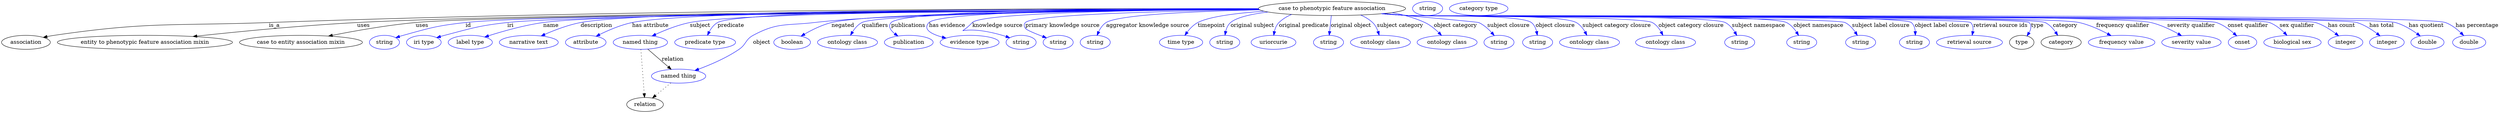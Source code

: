 digraph {
	graph [bb="0,0,6396.4,283"];
	node [label="\N"];
	"case to phenotypic feature association"	[height=0.5,
		label="case to phenotypic feature association",
		pos="3408.4,265",
		width=5.2356];
	association	[height=0.5,
		pos="62.394,178",
		width=1.7332];
	"case to phenotypic feature association" -> association	[label=is_a,
		lp="699.39,221.5",
		pos="e,106.72,190.73 3219.7,264.62 2777.1,265.42 1637.1,263.6 685.39,229 440.23,220.09 377.12,231.65 134.39,196 128.61,195.15 122.62,\
194.07 116.66,192.86"];
	"entity to phenotypic feature association mixin"	[height=0.5,
		pos="367.39,178",
		width=6.2286];
	"case to phenotypic feature association" -> "entity to phenotypic feature association mixin"	[label=uses,
		lp="927.89,221.5",
		pos="e,490.62,193.08 3220.5,263.26 2719.6,260.98 1360.2,252.73 911.39,229 770.99,221.57 610.77,205.98 500.77,194.17"];
	"case to entity association mixin"	[height=0.5,
		pos="767.39,178",
		width=4.3691];
	"case to phenotypic feature association" -> "case to entity association mixin"	[label=uses,
		lp="1077.9,221.5",
		pos="e,837.98,194.14 3221.1,262.86 2702.7,259.48 1273.4,248.49 1061.4,229 988.65,222.31 906.79,207.81 847.96,196.14"];
	id	[color=blue,
		height=0.5,
		label=string,
		pos="981.39,178",
		width=1.0652];
	"case to phenotypic feature association" -> id	[color=blue,
		label=id,
		lp="1196.4,221.5",
		pos="e,1010.4,189.98 3220.6,263.06 2721.7,260.27 1388,250.85 1189.4,229 1117.2,221.06 1099.3,215.5 1029.4,196 1026.3,195.13 1023.1,194.17 \
1019.9,193.15",
		style=solid];
	iri	[color=blue,
		height=0.5,
		label="iri type",
		pos="1082.4,178",
		width=1.2277];
	"case to phenotypic feature association" -> iri	[color=blue,
		label=iri,
		lp="1303.4,221.5",
		pos="e,1115.3,190.16 3220.9,262.9 2739.3,259.78 1483.4,249.76 1295.4,229 1223.2,221.03 1205.6,214.45 1135.4,196 1132,195.11 1128.5,194.14 \
1125.1,193.12",
		style=solid];
	name	[color=blue,
		height=0.5,
		label="label type",
		pos="1201.4,178",
		width=1.5707];
	"case to phenotypic feature association" -> name	[color=blue,
		label=name,
		lp="1407.4,221.5",
		pos="e,1238.2,191.79 3220.5,263.37 2753.6,261.44 1565.4,254.08 1387.4,229 1338.9,222.17 1285,206.8 1247.8,194.89",
		style=solid];
	description	[color=blue,
		height=0.5,
		label="narrative text",
		pos="1351.4,178",
		width=2.0943];
	"case to phenotypic feature association" -> description	[color=blue,
		label=description,
		lp="1523.9,221.5",
		pos="e,1382.8,194.41 3219.8,264.24 2768.3,264.3 1650.4,261.14 1483.4,229 1451.7,222.9 1417.7,209.85 1392.1,198.61",
		style=solid];
	"has attribute"	[color=blue,
		height=0.5,
		label=attribute,
		pos="1496.4,178",
		width=1.4443];
	"case to phenotypic feature association" -> "has attribute"	[color=blue,
		label="has attribute",
		lp="1662.4,221.5",
		pos="e,1522.9,193.56 3219.7,264.33 2790.9,264.51 1768.8,261.48 1615.4,229 1586.1,222.8 1555,209.45 1531.9,198.11",
		style=solid];
	subject	[color=blue,
		height=0.5,
		label="named thing",
		pos="1636.4,178",
		width=1.9318];
	"case to phenotypic feature association" -> subject	[color=blue,
		label=subject,
		lp="1789.4,221.5",
		pos="e,1666.3,194.26 3220,263.73 2818.3,262.6 1902.6,256.96 1763.4,229 1732.8,222.86 1700.2,209.83 1675.6,198.61",
		style=solid];
	predicate	[color=blue,
		height=0.5,
		label="predicate type",
		pos="1802.4,178",
		width=2.1665];
	"case to phenotypic feature association" -> predicate	[color=blue,
		label=predicate,
		lp="1868.4,221.5",
		pos="e,1808.4,196.14 3219.8,264.52 2814.8,264.99 1893.8,262.35 1834.4,229 1825,223.7 1817.9,214.34 1812.8,205.13",
		style=solid];
	object	[color=blue,
		height=0.5,
		label="named thing",
		pos="1734.4,91",
		width=1.9318];
	"case to phenotypic feature association" -> object	[color=blue,
		label=object,
		lp="1947.4,178",
		pos="e,1776,105.47 3220.6,263.26 2908.5,261.33 2296,254.32 2081.4,229 2011,220.7 1987.7,229.78 1925.4,196 1905.5,185.21 1908.1,172.77 \
1889.4,160 1857.3,138.07 1817,120.64 1785.5,108.92",
		style=solid];
	negated	[color=blue,
		height=0.5,
		label=boolean,
		pos="2025.4,178",
		width=1.2999];
	"case to phenotypic feature association" -> negated	[color=blue,
		label=negated,
		lp="2154.4,221.5",
		pos="e,2048.1,193.98 3220.6,263.37 2889.8,261.59 2228.4,254.81 2125.4,229 2101.1,222.92 2075.9,210.29 2056.9,199.24",
		style=solid];
	qualifiers	[color=blue,
		height=0.5,
		label="ontology class",
		pos="2166.4,178",
		width=2.1304];
	"case to phenotypic feature association" -> qualifiers	[color=blue,
		label=qualifiers,
		lp="2236.9,221.5",
		pos="e,2174,196.18 3221.1,262.83 2893.7,260.19 2247.6,252.08 2203.4,229 2193.2,223.7 2185.1,214.2 2179.2,204.9",
		style=solid];
	publications	[color=blue,
		height=0.5,
		label=publication,
		pos="2323.4,178",
		width=1.7332];
	"case to phenotypic feature association" -> publications	[color=blue,
		label=publications,
		lp="2322.4,221.5",
		pos="e,2295.7,194.14 3219.6,264.91 2906.4,265.48 2310.5,262.16 2278.4,229 2269.4,219.73 2276.6,209.15 2287.6,200.12",
		style=solid];
	"has evidence"	[color=blue,
		height=0.5,
		label="evidence type",
		pos="2479.4,178",
		width=2.0943];
	"case to phenotypic feature association" -> "has evidence"	[color=blue,
		label="has evidence",
		lp="2421.9,221.5",
		pos="e,2419.1,188.92 3219.9,264.3 2929.8,263.82 2404.2,258.8 2375.4,229 2358.5,211.53 2381,199.39 2409.3,191.45",
		style=solid];
	"knowledge source"	[color=blue,
		height=0.5,
		label=string,
		pos="2611.4,178",
		width=1.0652];
	"case to phenotypic feature association" -> "knowledge source"	[color=blue,
		label="knowledge source",
		lp="2550.9,221.5",
		pos="e,2582.4,189.86 3220.6,263.45 2958.3,261.74 2511.4,255 2486.4,229 2444.1,185.03 2449.4,229.4 2563.4,196 2566.5,195.09 2569.7,194.1 \
2572.9,193.06",
		style=solid];
	"primary knowledge source"	[color=blue,
		height=0.5,
		label=string,
		pos="2706.4,178",
		width=1.0652];
	"case to phenotypic feature association" -> "primary knowledge source"	[color=blue,
		label="primary knowledge source",
		lp="2717.4,221.5",
		pos="e,2676.8,189.5 3222,262.1 2996.1,258.86 2642.9,250.39 2622.4,229 2617.8,224.18 2618.7,219.55 2622.4,214 2625.2,209.74 2646.7,200.84 \
2667.2,193.08",
		style=solid];
	"aggregator knowledge source"	[color=blue,
		height=0.5,
		label=string,
		pos="2801.4,178",
		width=1.0652];
	"case to phenotypic feature association" -> "aggregator knowledge source"	[color=blue,
		label="aggregator knowledge source",
		lp="2935.9,221.5",
		pos="e,2806.2,195.93 3223.1,261.61 3066.4,258.14 2862.3,249.67 2829.4,229 2820.7,223.56 2814.5,214.43 2810.2,205.44",
		style=solid];
	timepoint	[color=blue,
		height=0.5,
		label="time type",
		pos="3021.4,178",
		width=1.5346];
	"case to phenotypic feature association" -> timepoint	[color=blue,
		label=timepoint,
		lp="3099.4,221.5",
		pos="e,3031.1,195.93 3234,258.09 3164.7,253.31 3094.4,244.66 3064.4,229 3053.5,223.32 3044.2,213.63 3037.1,204.29",
		style=solid];
	"original subject"	[color=blue,
		height=0.5,
		label=string,
		pos="3133.4,178",
		width=1.0652];
	"case to phenotypic feature association" -> "original subject"	[color=blue,
		label="original subject",
		lp="3204.4,221.5",
		pos="e,3134,196.38 3244.6,256.06 3202.4,250.95 3164.3,242.6 3148.4,229 3141.7,223.31 3138,214.79 3135.8,206.38",
		style=solid];
	"original predicate"	[color=blue,
		height=0.5,
		label=uriorcurie,
		pos="3258.4,178",
		width=1.5887];
	"case to phenotypic feature association" -> "original predicate"	[color=blue,
		label="original predicate",
		lp="3335.9,221.5",
		pos="e,3259,196.01 3304.9,249.93 3292.9,244.84 3281.6,238.04 3272.4,229 3266.2,222.9 3262.6,214.28 3260.7,205.91",
		style=solid];
	"original object"	[color=blue,
		height=0.5,
		label=string,
		pos="3399.4,178",
		width=1.0652];
	"case to phenotypic feature association" -> "original object"	[color=blue,
		label="original object",
		lp="3456.9,221.5",
		pos="e,3401.2,196.18 3406.6,246.8 3405.3,235.16 3403.7,219.55 3402.3,206.24",
		style=solid];
	"subject category"	[color=blue,
		height=0.5,
		label="ontology class",
		pos="3532.4,178",
		width=2.1304];
	"case to phenotypic feature association" -> "subject category"	[color=blue,
		label="subject category",
		lp="3582.9,221.5",
		pos="e,3529.3,196.38 3481.7,248.38 3492.9,243.55 3503.7,237.25 3512.4,229 3518.9,222.88 3523.3,214.39 3526.3,206.14",
		style=solid];
	"object category"	[color=blue,
		height=0.5,
		label="ontology class",
		pos="3703.4,178",
		width=2.1304];
	"case to phenotypic feature association" -> "object category"	[color=blue,
		label="object category",
		lp="3724.9,221.5",
		pos="e,3689.2,195.73 3562.3,254.56 3591.1,249.15 3620.3,241.05 3646.4,229 3659.7,222.84 3672.3,212.55 3682.2,202.9",
		style=solid];
	"subject closure"	[color=blue,
		height=0.5,
		label=string,
		pos="3836.4,178",
		width=1.0652];
	"case to phenotypic feature association" -> "subject closure"	[color=blue,
		label="subject closure",
		lp="3860.9,221.5",
		pos="e,3824.3,195.51 3543.7,252.44 3649.2,243.27 3778.8,231.57 3784.4,229 3797.2,223.16 3808.7,212.85 3817.7,203.11",
		style=solid];
	"object closure"	[color=blue,
		height=0.5,
		label=string,
		pos="3935.4,178",
		width=1.0652];
	"case to phenotypic feature association" -> "object closure"	[color=blue,
		label="object closure",
		lp="3980.4,221.5",
		pos="e,3934.7,196.17 3540.4,252.14 3562.4,250.31 3585.1,248.53 3606.4,247 3641.1,244.51 3891.9,250.34 3919.4,229 3926.5,223.46 3930.6,\
214.71 3932.8,206.07",
		style=solid];
	"subject category closure"	[color=blue,
		height=0.5,
		label="ontology class",
		pos="4068.4,178",
		width=2.1304];
	"case to phenotypic feature association" -> "subject category closure"	[color=blue,
		label="subject category closure",
		lp="4137.9,221.5",
		pos="e,4061.7,196.09 3538.8,251.99 3561.3,250.15 3584.5,248.4 3606.4,247 3653.9,243.96 3992.8,252.15 4034.4,229 4044,223.64 4051.5,214.27 \
4056.9,205.07",
		style=solid];
	"object category closure"	[color=blue,
		height=0.5,
		label="ontology class",
		pos="4263.4,178",
		width=2.1304];
	"case to phenotypic feature association" -> "object category closure"	[color=blue,
		label="object category closure",
		lp="4328.9,221.5",
		pos="e,4256.7,196.14 3537.5,251.85 3560.4,250 3584.1,248.28 3606.4,247 3641,245.02 4199,245.64 4229.4,229 4239.1,223.7 4246.5,214.34 \
4252,205.14",
		style=solid];
	"subject namespace"	[color=blue,
		height=0.5,
		label=string,
		pos="4453.4,178",
		width=1.0652];
	"case to phenotypic feature association" -> "subject namespace"	[color=blue,
		label="subject namespace",
		lp="4501.4,221.5",
		pos="e,4446,195.72 3536.7,251.79 3559.8,249.93 3583.8,248.22 3606.4,247 3651.3,244.57 4376.4,249.7 4416.4,229 4426.7,223.65 4434.9,213.97 \
4440.9,204.54",
		style=solid];
	"object namespace"	[color=blue,
		height=0.5,
		label=string,
		pos="4612.4,178",
		width=1.0652];
	"case to phenotypic feature association" -> "object namespace"	[color=blue,
		label="object namespace",
		lp="4655.4,221.5",
		pos="e,4604.4,195.76 3536.4,251.75 3559.7,249.88 3583.7,248.18 3606.4,247 3660.1,244.2 4525.3,253.02 4573.4,229 4584.1,223.65 4592.7,\
213.83 4599.2,204.29",
		style=solid];
	"subject label closure"	[color=blue,
		height=0.5,
		label=string,
		pos="4763.4,178",
		width=1.0652];
	"case to phenotypic feature association" -> "subject label closure"	[color=blue,
		label="subject label closure",
		lp="4815.4,221.5",
		pos="e,4755.1,195.78 3536.1,251.72 3559.5,249.85 3583.7,248.16 3606.4,247 3637.4,245.42 4695.5,242.67 4723.4,229 4734.2,223.68 4743.1,\
213.86 4749.7,204.32",
		style=solid];
	"object label closure"	[color=blue,
		height=0.5,
		label=string,
		pos="4901.4,178",
		width=1.0652];
	"case to phenotypic feature association" -> "object label closure"	[color=blue,
		label="object label closure",
		lp="4971.9,221.5",
		pos="e,4903.7,196.02 3535.9,251.7 3559.3,249.83 3583.6,248.14 3606.4,247 3642.1,245.22 4866.4,252.39 4893.4,229 4899.9,223.36 4902.6,\
214.7 4903.5,206.16",
		style=solid];
	"retrieval source ids"	[color=blue,
		height=0.5,
		label="retrieval source",
		pos="5042.4,178",
		width=2.347];
	"case to phenotypic feature association" -> "retrieval source ids"	[color=blue,
		label="retrieval source ids",
		lp="5121.9,221.5",
		pos="e,5049.2,196.11 3535.6,251.7 3559.1,249.81 3583.5,248.13 3606.4,247 3626.4,246.02 5031.3,243.22 5045.4,229 5051.3,223.02 5052.3,\
214.42 5051.3,206.04",
		style=solid];
	type	[height=0.5,
		pos="5176.4,178",
		width=0.86659];
	"case to phenotypic feature association" -> type	[color=blue,
		label=type,
		lp="5216.4,221.5",
		pos="e,5189.9,194.34 3535.6,251.67 3559.1,249.79 3583.5,248.11 3606.4,247 3628.4,245.93 5179.9,244.69 5195.4,229 5202.3,221.97 5200.2,\
212.13 5195.4,203.04",
		style=solid];
	category	[height=0.5,
		pos="5277.4,178",
		width=1.4263];
	"case to phenotypic feature association" -> category	[color=blue,
		label=category,
		lp="5287.9,221.5",
		pos="e,5268.8,195.81 3535.3,251.69 3558.9,249.8 3583.4,248.11 3606.4,247 3651.6,244.81 5195.6,248.59 5236.4,229 5247.4,223.72 5256.4,\
213.91 5263.2,204.36",
		style=solid];
	"frequency qualifier"	[color=blue,
		height=0.5,
		label="frequency value",
		pos="5431.4,178",
		width=2.3651];
	"case to phenotypic feature association" -> "frequency qualifier"	[color=blue,
		label="frequency qualifier",
		lp="5435.4,221.5",
		pos="e,5404.6,195.33 3535.3,251.68 3558.9,249.79 3583.4,248.11 3606.4,247 3701.7,242.42 5230.3,250.01 5323.4,229 5348.7,223.28 5375.2,\
211.11 5395.6,200.22",
		style=solid];
	"severity qualifier"	[color=blue,
		height=0.5,
		label="severity value",
		pos="5610.4,178",
		width=2.1123];
	"case to phenotypic feature association" -> "severity qualifier"	[color=blue,
		label="severity qualifier",
		lp="5610.4,221.5",
		pos="e,5585.3,195.09 3535.3,251.66 3558.9,249.77 3583.4,248.09 3606.4,247 3711.9,241.98 5404.6,253.15 5507.4,229 5531.8,223.27 5557.1,\
211.06 5576.6,200.15",
		style=solid];
	"onset qualifier"	[color=blue,
		height=0.5,
		label=onset,
		pos="5740.4,178",
		width=1.011];
	"case to phenotypic feature association" -> "onset qualifier"	[color=blue,
		label="onset qualifier",
		lp="5754.9,221.5",
		pos="e,5725.6,195.01 3535,251.67 3558.7,249.77 3583.3,248.09 3606.4,247 3663.8,244.29 5621.1,247.74 5675.4,229 5691.4,223.49 5706.5,212.35 \
5718.1,201.98",
		style=solid];
	"sex qualifier"	[color=blue,
		height=0.5,
		label="biological sex",
		pos="5868.4,178",
		width=2.0401];
	"case to phenotypic feature association" -> "sex qualifier"	[color=blue,
		label="sex qualifier",
		lp="5879.4,221.5",
		pos="e,5854.6,195.96 3535,251.66 3558.7,249.76 3583.3,248.08 3606.4,247 3667.6,244.13 5753.1,250.56 5810.4,229 5824.5,223.7 5837.4,213.32 \
5847.5,203.38",
		style=solid];
	"has count"	[color=blue,
		height=0.5,
		label=integer,
		pos="6004.4,178",
		width=1.2277];
	"case to phenotypic feature association" -> "has count"	[color=blue,
		label="has count",
		lp="5994.4,221.5",
		pos="e,5986.9,194.56 3535,251.65 3558.7,249.76 3583.3,248.08 3606.4,247 3670.8,243.99 5865.6,247.55 5927.4,229 5946.1,223.38 5964.5,211.68 \
5978.7,201.01",
		style=solid];
	"has total"	[color=blue,
		height=0.5,
		label=integer,
		pos="6110.4,178",
		width=1.2277];
	"case to phenotypic feature association" -> "has total"	[color=blue,
		label="has total",
		lp="6096.9,221.5",
		pos="e,6092.9,194.57 3535,251.64 3558.7,249.75 3583.3,248.08 3606.4,247 3673.7,243.86 5968.8,248.39 6033.4,229 6052.1,223.38 6070.5,211.68 \
6084.7,201.01",
		style=solid];
	"has quotient"	[color=blue,
		height=0.5,
		label=double,
		pos="6214.4,178",
		width=1.1735];
	"case to phenotypic feature association" -> "has quotient"	[color=blue,
		label="has quotient",
		lp="6211.4,221.5",
		pos="e,6195.9,194.34 3535,251.64 3558.7,249.75 3583.3,248.07 3606.4,247 3676.5,243.75 6064.9,248.21 6132.4,229 6152.4,223.31 6172.3,211.32 \
6187.5,200.51",
		style=solid];
	"has percentage"	[color=blue,
		height=0.5,
		label=double,
		pos="6321.4,178",
		width=1.1735];
	"case to phenotypic feature association" -> "has percentage"	[color=blue,
		label="has percentage",
		lp="6341.4,221.5",
		pos="e,6307.2,195.49 3535,251.63 3558.7,249.74 3583.3,248.07 3606.4,247 3680,243.59 6191.1,254.05 6260.4,229 6275.3,223.61 6289.2,212.85 \
6300,202.7",
		style=solid];
	subject -> object	[label=relation,
		lp="1719.4,134.5",
		pos="e,1715.6,108.34 1655.3,160.61 1670.2,147.68 1691.2,129.47 1707.8,115.07"];
	relation	[height=0.5,
		pos="1648.4,18",
		width=1.2999];
	subject -> relation	[pos="e,1647.1,36.188 1637.7,159.79 1639.8,132.48 1643.8,78.994 1646.3,46.38",
		style=dotted];
	object -> relation	[pos="e,1667.3,34.647 1714.4,73.533 1702.8,63.922 1688,51.669 1675.3,41.213",
		style=dotted];
	association_type	[color=blue,
		height=0.5,
		label=string,
		pos="3653.4,265",
		width=1.0652];
	association_category	[color=blue,
		height=0.5,
		label="category type",
		pos="3784.4,265",
		width=2.0762];
}

